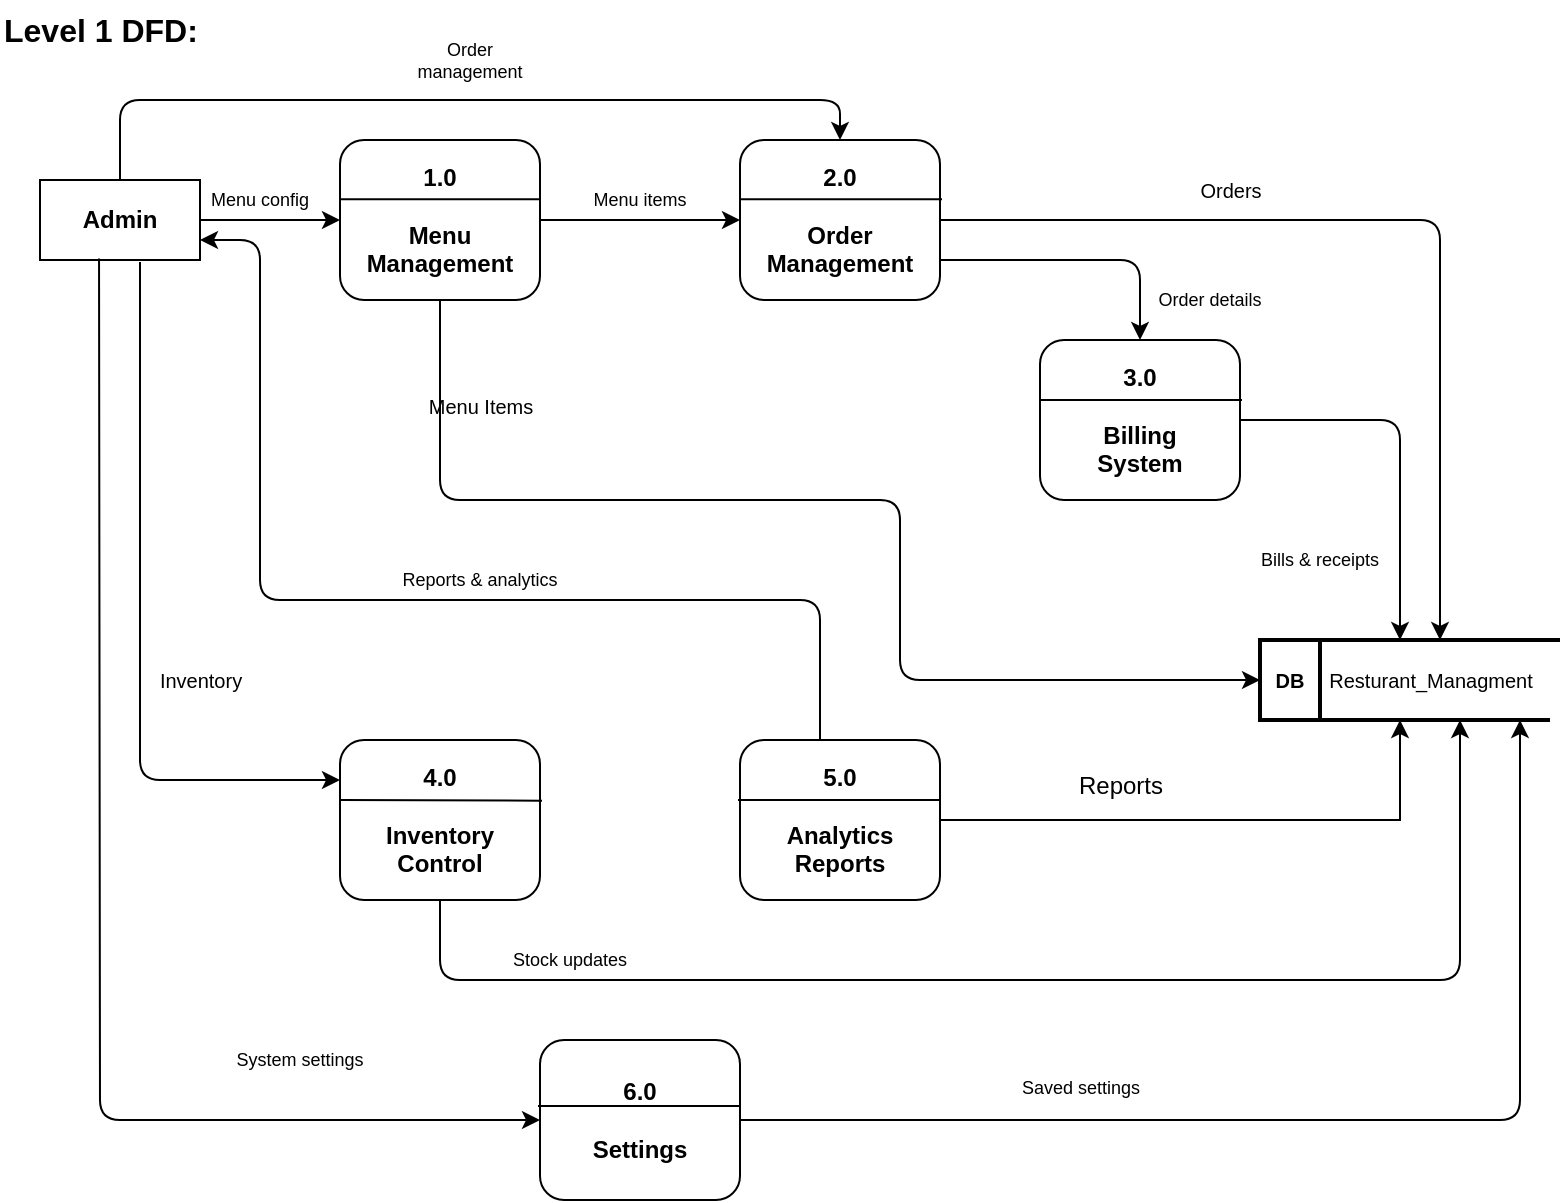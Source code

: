 <mxfile>
    <diagram id="DFD_Level_1" name="Level 1 DFD">
        <mxGraphModel dx="665" dy="584" grid="1" gridSize="10" guides="1" tooltips="1" connect="1" arrows="1" fold="1" page="1" pageScale="1" pageWidth="827" pageHeight="1169" math="0" shadow="0">
            <root>
                <mxCell id="0"/>
                <mxCell id="1" parent="0"/>
                <mxCell id="title" value="Level 1 DFD:" style="text;html=1;strokeColor=none;fillColor=none;align=left;verticalAlign=middle;whiteSpace=wrap;rounded=0;fontSize=16;fontStyle=1;" parent="1" vertex="1">
                    <mxGeometry x="30" y="30" width="150" height="30" as="geometry"/>
                </mxCell>
                <mxCell id="17" style="edgeStyle=none;html=1;exitX=0.625;exitY=1.025;exitDx=0;exitDy=0;exitPerimeter=0;entryX=0;entryY=0.25;entryDx=0;entryDy=0;rounded=1;curved=0;" edge="1" parent="1" source="admin" target="process4">
                    <mxGeometry relative="1" as="geometry">
                        <mxPoint x="100" y="460" as="targetPoint"/>
                        <Array as="points">
                            <mxPoint x="100" y="360"/>
                            <mxPoint x="100" y="420"/>
                        </Array>
                    </mxGeometry>
                </mxCell>
                <mxCell id="admin" value="Admin" style="rounded=0;whiteSpace=wrap;html=1;strokeColor=#000000;fillColor=#ffffff;fontSize=12;fontStyle=1;" parent="1" vertex="1">
                    <mxGeometry x="50" y="120" width="80" height="40" as="geometry"/>
                </mxCell>
                <mxCell id="process1" value="1.0&lt;br&gt;&lt;br&gt;Menu&lt;br&gt;Management" style="rounded=1;whiteSpace=wrap;html=1;strokeColor=#000000;fillColor=#ffffff;fontSize=12;fontStyle=1;align=center;" parent="1" vertex="1">
                    <mxGeometry x="200" y="100" width="100" height="80" as="geometry"/>
                </mxCell>
                <mxCell id="process2" value="2.0&lt;br&gt;&lt;br&gt;Order&lt;br&gt;Management" style="rounded=1;whiteSpace=wrap;html=1;strokeColor=#000000;fillColor=#ffffff;fontSize=12;fontStyle=1;align=center;" parent="1" vertex="1">
                    <mxGeometry x="400" y="100" width="100" height="80" as="geometry"/>
                </mxCell>
                <mxCell id="process3" value="3.0&lt;br&gt;&lt;br&gt;Billing&lt;br&gt;System" style="rounded=1;whiteSpace=wrap;html=1;strokeColor=#000000;fillColor=#ffffff;fontSize=12;fontStyle=1;align=center;" parent="1" vertex="1">
                    <mxGeometry x="550" y="200" width="100" height="80" as="geometry"/>
                </mxCell>
                <mxCell id="process4" value="4.0&lt;br&gt;&lt;br&gt;Inventory&lt;br&gt;Control" style="rounded=1;whiteSpace=wrap;html=1;strokeColor=#000000;fillColor=#ffffff;fontSize=12;fontStyle=1;align=center;" parent="1" vertex="1">
                    <mxGeometry x="200" y="400" width="100" height="80" as="geometry"/>
                </mxCell>
                <mxCell id="12" style="edgeStyle=none;html=1;rounded=0;curved=0;" edge="1" parent="1" source="process5">
                    <mxGeometry relative="1" as="geometry">
                        <mxPoint x="730" y="390" as="targetPoint"/>
                        <Array as="points">
                            <mxPoint x="730" y="440"/>
                        </Array>
                    </mxGeometry>
                </mxCell>
                <mxCell id="process5" value="5.0&lt;br&gt;&lt;br&gt;Analytics&lt;br&gt;Reports" style="rounded=1;whiteSpace=wrap;html=1;strokeColor=#000000;fillColor=#ffffff;fontSize=12;fontStyle=1;align=center;" parent="1" vertex="1">
                    <mxGeometry x="400" y="400" width="100" height="80" as="geometry"/>
                </mxCell>
                <mxCell id="31" style="edgeStyle=none;html=1;" edge="1" parent="1" source="process6">
                    <mxGeometry relative="1" as="geometry">
                        <mxPoint x="790" y="390" as="targetPoint"/>
                        <Array as="points">
                            <mxPoint x="790" y="590"/>
                        </Array>
                    </mxGeometry>
                </mxCell>
                <mxCell id="process6" value="6.0&lt;br&gt;&lt;br&gt;Settings" style="rounded=1;whiteSpace=wrap;html=1;strokeColor=#000000;fillColor=#ffffff;fontSize=12;fontStyle=1;align=center;" parent="1" vertex="1">
                    <mxGeometry x="300" y="550" width="100" height="80" as="geometry"/>
                </mxCell>
                <mxCell id="db3" value="DB" style="rounded=0;whiteSpace=wrap;html=1;strokeColor=#000000;fillColor=#ffffff;fontSize=10;fontStyle=1;strokeWidth=2;" parent="1" vertex="1">
                    <mxGeometry x="660" y="350" width="30" height="40" as="geometry"/>
                </mxCell>
                <mxCell id="admin_to_menu" value="" style="endArrow=classic;html=1;rounded=0;exitX=1;exitY=0.5;exitDx=0;exitDy=0;entryX=0;entryY=0.5;entryDx=0;entryDy=0;" parent="1" source="admin" target="process1" edge="1">
                    <mxGeometry width="50" height="50" relative="1" as="geometry">
                        <mxPoint x="390" y="400" as="sourcePoint"/>
                        <mxPoint x="440" y="350" as="targetPoint"/>
                    </mxGeometry>
                </mxCell>
                <mxCell id="admin_to_menu_label" value="Menu config" style="text;html=1;strokeColor=none;fillColor=none;align=center;verticalAlign=middle;whiteSpace=wrap;rounded=0;fontSize=9;" parent="1" vertex="1">
                    <mxGeometry x="120" y="120" width="80" height="20" as="geometry"/>
                </mxCell>
                <mxCell id="admin_to_order" value="" style="endArrow=classic;html=1;rounded=1;exitX=0.5;exitY=0;exitDx=0;exitDy=0;entryX=0.5;entryY=0;entryDx=0;entryDy=0;curved=0;" parent="1" source="admin" target="process2" edge="1">
                    <mxGeometry width="50" height="50" relative="1" as="geometry">
                        <mxPoint x="390" y="400" as="sourcePoint"/>
                        <mxPoint x="440" y="80" as="targetPoint"/>
                        <Array as="points">
                            <mxPoint x="90" y="80"/>
                            <mxPoint x="270" y="80"/>
                            <mxPoint x="450" y="80"/>
                        </Array>
                    </mxGeometry>
                </mxCell>
                <mxCell id="admin_to_order_label" value="Order management" style="text;html=1;strokeColor=none;fillColor=none;align=center;verticalAlign=middle;whiteSpace=wrap;rounded=0;fontSize=9;" parent="1" vertex="1">
                    <mxGeometry x="225" y="50" width="80" height="20" as="geometry"/>
                </mxCell>
                <mxCell id="admin_to_settings" value="" style="endArrow=classic;html=1;rounded=1;entryX=0;entryY=0.5;entryDx=0;entryDy=0;exitX=0.369;exitY=0.98;exitDx=0;exitDy=0;exitPerimeter=0;curved=0;" parent="1" source="admin" target="process6" edge="1">
                    <mxGeometry width="50" height="50" relative="1" as="geometry">
                        <mxPoint x="90" y="160" as="sourcePoint"/>
                        <mxPoint x="440" y="350" as="targetPoint"/>
                        <Array as="points">
                            <mxPoint x="80" y="590"/>
                        </Array>
                    </mxGeometry>
                </mxCell>
                <mxCell id="admin_to_settings_label" value="System settings" style="text;html=1;strokeColor=none;fillColor=none;align=center;verticalAlign=middle;whiteSpace=wrap;rounded=0;fontSize=9;" parent="1" vertex="1">
                    <mxGeometry x="140" y="550" width="80" height="20" as="geometry"/>
                </mxCell>
                <mxCell id="order_to_billing" value="" style="endArrow=classic;html=1;rounded=1;entryX=0.5;entryY=0;entryDx=0;entryDy=0;exitX=1;exitY=0.75;exitDx=0;exitDy=0;curved=0;" parent="1" source="process2" target="process3" edge="1">
                    <mxGeometry width="50" height="50" relative="1" as="geometry">
                        <mxPoint x="500" y="150" as="sourcePoint"/>
                        <mxPoint x="440" y="350" as="targetPoint"/>
                        <Array as="points">
                            <mxPoint x="600" y="160"/>
                        </Array>
                    </mxGeometry>
                </mxCell>
                <mxCell id="order_to_billing_label" value="Order details" style="text;html=1;strokeColor=none;fillColor=none;align=center;verticalAlign=middle;whiteSpace=wrap;rounded=0;fontSize=9;" parent="1" vertex="1">
                    <mxGeometry x="600" y="170" width="70" height="20" as="geometry"/>
                </mxCell>
                <mxCell id="menu_to_order" value="" style="endArrow=classic;html=1;rounded=0;exitX=1;exitY=0.5;exitDx=0;exitDy=0;entryX=0;entryY=0.5;entryDx=0;entryDy=0;" parent="1" source="process1" target="process2" edge="1">
                    <mxGeometry width="50" height="50" relative="1" as="geometry">
                        <mxPoint x="390" y="400" as="sourcePoint"/>
                        <mxPoint x="440" y="350" as="targetPoint"/>
                    </mxGeometry>
                </mxCell>
                <mxCell id="menu_to_order_label" value="Menu items" style="text;html=1;strokeColor=none;fillColor=none;align=center;verticalAlign=middle;whiteSpace=wrap;rounded=0;fontSize=9;" parent="1" vertex="1">
                    <mxGeometry x="320" y="120" width="60" height="20" as="geometry"/>
                </mxCell>
                <mxCell id="menu_to_db1" value="" style="endArrow=classic;html=1;rounded=1;exitX=0.5;exitY=1;exitDx=0;exitDy=0;entryX=0;entryY=0.5;entryDx=0;entryDy=0;curved=0;" parent="1" source="process1" target="db3" edge="1">
                    <mxGeometry width="50" height="50" relative="1" as="geometry">
                        <mxPoint x="390" y="400" as="sourcePoint"/>
                        <mxPoint x="215" y="200" as="targetPoint"/>
                        <Array as="points">
                            <mxPoint x="250" y="280"/>
                            <mxPoint x="400" y="280"/>
                            <mxPoint x="480" y="280"/>
                            <mxPoint x="480" y="370"/>
                            <mxPoint x="600" y="370"/>
                        </Array>
                    </mxGeometry>
                </mxCell>
                <mxCell id="order_to_db2" value="" style="endArrow=classic;html=1;rounded=1;curved=0;exitX=1;exitY=0.5;exitDx=0;exitDy=0;" parent="1" source="process2" edge="1">
                    <mxGeometry width="50" height="50" relative="1" as="geometry">
                        <mxPoint x="510" y="160" as="sourcePoint"/>
                        <mxPoint x="750" y="350" as="targetPoint"/>
                        <Array as="points">
                            <mxPoint x="750" y="140"/>
                        </Array>
                    </mxGeometry>
                </mxCell>
                <mxCell id="billing_to_db3" value="" style="endArrow=classic;html=1;rounded=1;curved=0;" parent="1" source="process3" edge="1">
                    <mxGeometry width="50" height="50" relative="1" as="geometry">
                        <mxPoint x="660" y="240" as="sourcePoint"/>
                        <mxPoint x="730" y="350" as="targetPoint"/>
                        <Array as="points">
                            <mxPoint x="730" y="240"/>
                            <mxPoint x="730" y="290"/>
                            <mxPoint x="730" y="320"/>
                        </Array>
                    </mxGeometry>
                </mxCell>
                <mxCell id="inventory_to_db4" value="" style="endArrow=classic;html=1;rounded=1;exitX=0.5;exitY=1;exitDx=0;exitDy=0;curved=0;" parent="1" source="process4" edge="1">
                    <mxGeometry width="50" height="50" relative="1" as="geometry">
                        <mxPoint x="390" y="500" as="sourcePoint"/>
                        <mxPoint x="760" y="390" as="targetPoint"/>
                        <Array as="points">
                            <mxPoint x="250" y="520"/>
                            <mxPoint x="760" y="520"/>
                        </Array>
                    </mxGeometry>
                </mxCell>
                <mxCell id="supplier_to_inventory_label" value="Stock updates" style="text;html=1;strokeColor=none;fillColor=none;align=center;verticalAlign=middle;whiteSpace=wrap;rounded=0;fontSize=9;" parent="1" vertex="1">
                    <mxGeometry x="280" y="500" width="70" height="20" as="geometry"/>
                </mxCell>
                <mxCell id="billing_to_customer_label" value="Bills &amp; receipts" style="text;html=1;strokeColor=none;fillColor=none;align=center;verticalAlign=middle;whiteSpace=wrap;rounded=0;fontSize=9;" parent="1" vertex="1">
                    <mxGeometry x="650" y="300" width="80" height="20" as="geometry"/>
                </mxCell>
                <mxCell id="analytics_to_admin" value="" style="endArrow=classic;html=1;rounded=1;entryX=1;entryY=0.75;entryDx=0;entryDy=0;entryPerimeter=0;curved=0;exitX=0.4;exitY=0;exitDx=0;exitDy=0;exitPerimeter=0;" parent="1" source="process5" target="admin" edge="1">
                    <mxGeometry width="50" height="50" relative="1" as="geometry">
                        <mxPoint x="440" y="390" as="sourcePoint"/>
                        <mxPoint x="140" y="160" as="targetPoint"/>
                        <Array as="points">
                            <mxPoint x="440" y="330"/>
                            <mxPoint x="400" y="330"/>
                            <mxPoint x="240" y="330"/>
                            <mxPoint x="160" y="330"/>
                            <mxPoint x="160" y="240"/>
                            <mxPoint x="160" y="150"/>
                        </Array>
                    </mxGeometry>
                </mxCell>
                <mxCell id="analytics_to_admin_label" value="Reports &amp; analytics" style="text;html=1;strokeColor=none;fillColor=none;align=center;verticalAlign=middle;whiteSpace=wrap;rounded=0;fontSize=9;" parent="1" vertex="1">
                    <mxGeometry x="230" y="310" width="80" height="20" as="geometry"/>
                </mxCell>
                <mxCell id="5" value="" style="endArrow=none;html=1;exitX=1;exitY=0;exitDx=0;exitDy=0;endSize=7;strokeWidth=2;" edge="1" parent="1" source="db3">
                    <mxGeometry width="50" height="50" relative="1" as="geometry">
                        <mxPoint x="700" y="380" as="sourcePoint"/>
                        <mxPoint x="810" y="350" as="targetPoint"/>
                    </mxGeometry>
                </mxCell>
                <mxCell id="6" value="&lt;span style=&quot;color: rgb(0, 0, 0); font-size: 10px; text-wrap-mode: wrap;&quot;&gt;Resturant_Managment&lt;/span&gt;" style="text;html=1;align=center;verticalAlign=middle;resizable=0;points=[];autosize=1;strokeColor=none;fillColor=none;" vertex="1" parent="1">
                    <mxGeometry x="680" y="355" width="130" height="30" as="geometry"/>
                </mxCell>
                <mxCell id="7" value="" style="endArrow=none;html=1;exitX=1;exitY=0;exitDx=0;exitDy=0;strokeWidth=2;" edge="1" parent="1">
                    <mxGeometry width="50" height="50" relative="1" as="geometry">
                        <mxPoint x="685" y="390" as="sourcePoint"/>
                        <mxPoint x="805" y="390" as="targetPoint"/>
                    </mxGeometry>
                </mxCell>
                <mxCell id="9" value="&lt;span style=&quot;color: rgb(0, 0, 0); font-size: 10px; text-wrap-mode: wrap;&quot;&gt;Orders&lt;/span&gt;" style="text;html=1;align=center;verticalAlign=middle;resizable=0;points=[];autosize=1;strokeColor=none;fillColor=none;" vertex="1" parent="1">
                    <mxGeometry x="620" y="110" width="50" height="30" as="geometry"/>
                </mxCell>
                <mxCell id="13" value="Reports" style="text;html=1;align=center;verticalAlign=middle;resizable=0;points=[];autosize=1;strokeColor=none;fillColor=none;" vertex="1" parent="1">
                    <mxGeometry x="555" y="408" width="70" height="30" as="geometry"/>
                </mxCell>
                <mxCell id="19" value="&lt;span style=&quot;color: rgb(0, 0, 0); font-size: 10px; text-wrap-mode: wrap;&quot;&gt;Inventory&lt;/span&gt;" style="text;html=1;align=center;verticalAlign=middle;resizable=0;points=[];autosize=1;strokeColor=none;fillColor=none;" vertex="1" parent="1">
                    <mxGeometry x="100" y="355" width="60" height="30" as="geometry"/>
                </mxCell>
                <mxCell id="22" value="&lt;span style=&quot;color: rgb(0, 0, 0); font-size: 10px; text-wrap-mode: wrap;&quot;&gt;Menu Items&lt;/span&gt;" style="text;html=1;align=center;verticalAlign=middle;resizable=0;points=[];autosize=1;strokeColor=none;fillColor=none;" vertex="1" parent="1">
                    <mxGeometry x="230" y="218" width="80" height="30" as="geometry"/>
                </mxCell>
                <mxCell id="24" value="" style="endArrow=none;html=1;entryX=1.01;entryY=0.379;entryDx=0;entryDy=0;entryPerimeter=0;" edge="1" parent="1" target="process4">
                    <mxGeometry width="50" height="50" relative="1" as="geometry">
                        <mxPoint x="200" y="430" as="sourcePoint"/>
                        <mxPoint x="310" y="340" as="targetPoint"/>
                    </mxGeometry>
                </mxCell>
                <mxCell id="25" value="" style="endArrow=none;html=1;entryX=1.01;entryY=0.379;entryDx=0;entryDy=0;entryPerimeter=0;" edge="1" parent="1">
                    <mxGeometry width="50" height="50" relative="1" as="geometry">
                        <mxPoint x="399" y="430" as="sourcePoint"/>
                        <mxPoint x="500" y="430" as="targetPoint"/>
                    </mxGeometry>
                </mxCell>
                <mxCell id="26" value="" style="endArrow=none;html=1;entryX=1.01;entryY=0.379;entryDx=0;entryDy=0;entryPerimeter=0;" edge="1" parent="1">
                    <mxGeometry width="50" height="50" relative="1" as="geometry">
                        <mxPoint x="550" y="230" as="sourcePoint"/>
                        <mxPoint x="651" y="230" as="targetPoint"/>
                    </mxGeometry>
                </mxCell>
                <mxCell id="27" value="" style="endArrow=none;html=1;entryX=1.01;entryY=0.379;entryDx=0;entryDy=0;entryPerimeter=0;" edge="1" parent="1">
                    <mxGeometry width="50" height="50" relative="1" as="geometry">
                        <mxPoint x="400" y="129.67" as="sourcePoint"/>
                        <mxPoint x="501" y="129.67" as="targetPoint"/>
                    </mxGeometry>
                </mxCell>
                <mxCell id="28" value="" style="endArrow=none;html=1;entryX=1.01;entryY=0.379;entryDx=0;entryDy=0;entryPerimeter=0;" edge="1" parent="1">
                    <mxGeometry width="50" height="50" relative="1" as="geometry">
                        <mxPoint x="199.5" y="129.67" as="sourcePoint"/>
                        <mxPoint x="300.5" y="129.67" as="targetPoint"/>
                    </mxGeometry>
                </mxCell>
                <mxCell id="29" value="" style="endArrow=none;html=1;entryX=1.01;entryY=0.379;entryDx=0;entryDy=0;entryPerimeter=0;" edge="1" parent="1">
                    <mxGeometry width="50" height="50" relative="1" as="geometry">
                        <mxPoint x="299" y="583" as="sourcePoint"/>
                        <mxPoint x="400" y="583" as="targetPoint"/>
                    </mxGeometry>
                </mxCell>
                <mxCell id="32" value="&lt;span style=&quot;color: rgb(0, 0, 0); font-size: 9px; text-wrap-mode: wrap;&quot;&gt;Saved settings&lt;/span&gt;" style="text;html=1;align=center;verticalAlign=middle;resizable=0;points=[];autosize=1;strokeColor=none;fillColor=none;" vertex="1" parent="1">
                    <mxGeometry x="530" y="558" width="80" height="30" as="geometry"/>
                </mxCell>
            </root>
        </mxGraphModel>
    </diagram>
</mxfile>